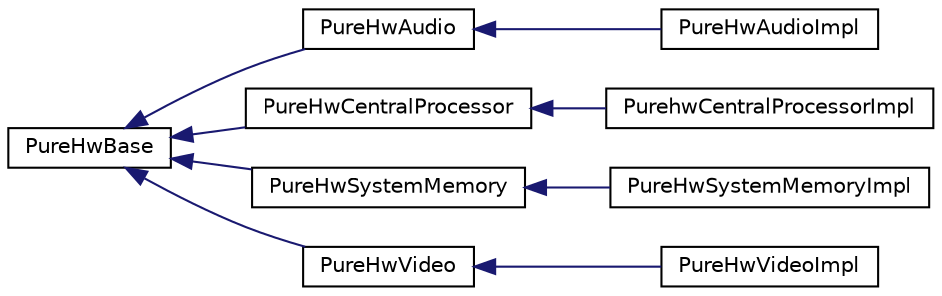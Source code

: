 digraph "Graphical Class Hierarchy"
{
 // LATEX_PDF_SIZE
  edge [fontname="Helvetica",fontsize="10",labelfontname="Helvetica",labelfontsize="10"];
  node [fontname="Helvetica",fontsize="10",shape=record];
  rankdir="LR";
  Node0 [label="PureHwBase",height=0.2,width=0.4,color="black", fillcolor="white", style="filled",URL="$class_pure_hw_base.html",tooltip="Base class for Pure hardware classes."];
  Node0 -> Node1 [dir="back",color="midnightblue",fontsize="10",style="solid",fontname="Helvetica"];
  Node1 [label="PureHwAudio",height=0.2,width=0.4,color="black", fillcolor="white", style="filled",URL="$class_pure_hw_audio.html",tooltip="Pure audio capabilities class."];
  Node1 -> Node2 [dir="back",color="midnightblue",fontsize="10",style="solid",fontname="Helvetica"];
  Node2 [label="PureHwAudioImpl",height=0.2,width=0.4,color="black", fillcolor="white", style="filled",URL="$class_pure_hw_audio_impl.html",tooltip=" "];
  Node0 -> Node3 [dir="back",color="midnightblue",fontsize="10",style="solid",fontname="Helvetica"];
  Node3 [label="PureHwCentralProcessor",height=0.2,width=0.4,color="black", fillcolor="white", style="filled",URL="$class_pure_hw_central_processor.html",tooltip="Pure central processor capabilities class."];
  Node3 -> Node4 [dir="back",color="midnightblue",fontsize="10",style="solid",fontname="Helvetica"];
  Node4 [label="PurehwCentralProcessorImpl",height=0.2,width=0.4,color="black", fillcolor="white", style="filled",URL="$class_purehw_central_processor_impl.html",tooltip=" "];
  Node0 -> Node5 [dir="back",color="midnightblue",fontsize="10",style="solid",fontname="Helvetica"];
  Node5 [label="PureHwSystemMemory",height=0.2,width=0.4,color="black", fillcolor="white", style="filled",URL="$class_pure_hw_system_memory.html",tooltip="Pure system memory info class."];
  Node5 -> Node6 [dir="back",color="midnightblue",fontsize="10",style="solid",fontname="Helvetica"];
  Node6 [label="PureHwSystemMemoryImpl",height=0.2,width=0.4,color="black", fillcolor="white", style="filled",URL="$class_pure_hw_system_memory_impl.html",tooltip=" "];
  Node0 -> Node7 [dir="back",color="midnightblue",fontsize="10",style="solid",fontname="Helvetica"];
  Node7 [label="PureHwVideo",height=0.2,width=0.4,color="black", fillcolor="white", style="filled",URL="$class_pure_hw_video.html",tooltip="Pure video capabilities class."];
  Node7 -> Node8 [dir="back",color="midnightblue",fontsize="10",style="solid",fontname="Helvetica"];
  Node8 [label="PureHwVideoImpl",height=0.2,width=0.4,color="black", fillcolor="white", style="filled",URL="$class_pure_hw_video_impl.html",tooltip=" "];
}

